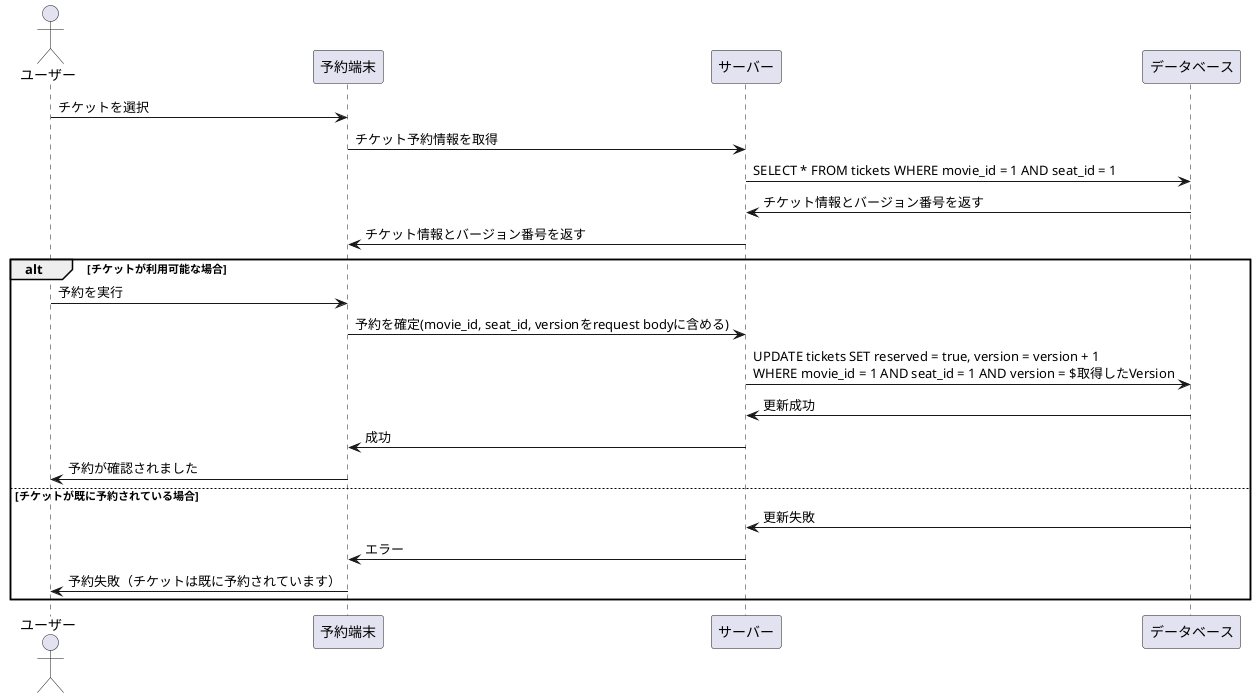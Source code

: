 @startuml
actor ユーザー
participant "予約端末" as 端末
participant "サーバー" as サーバー
participant "データベース" as DB

ユーザー -> 端末: チケットを選択
端末 -> サーバー: チケット予約情報を取得
サーバー -> DB: SELECT * FROM tickets WHERE movie_id = 1 AND seat_id = 1
DB -> サーバー: チケット情報とバージョン番号を返す
サーバー -> 端末: チケット情報とバージョン番号を返す

alt チケットが利用可能な場合
    ユーザー -> 端末: 予約を実行
    端末 -> サーバー: 予約を確定(movie_id, seat_id, versionをrequest bodyに含める)
    サーバー -> DB: UPDATE tickets SET reserved = true, version = version + 1\nWHERE movie_id = 1 AND seat_id = 1 AND version = $取得したVersion
    DB -> サーバー: 更新成功
    サーバー -> 端末: 成功
    端末 -> ユーザー: 予約が確認されました
else チケットが既に予約されている場合
    DB -> サーバー: 更新失敗
    サーバー -> 端末: エラー
    端末 -> ユーザー: 予約失敗（チケットは既に予約されています）
end

@enduml